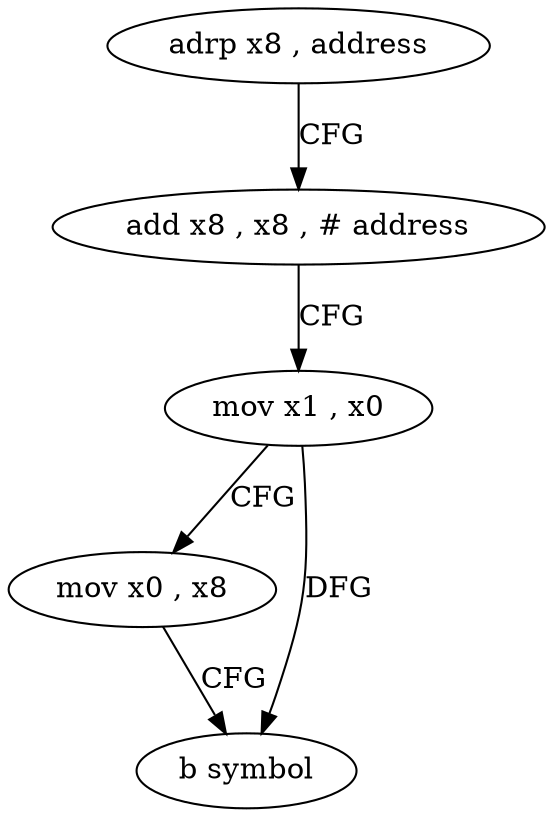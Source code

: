 digraph "func" {
"4242588" [label = "adrp x8 , address" ]
"4242592" [label = "add x8 , x8 , # address" ]
"4242596" [label = "mov x1 , x0" ]
"4242600" [label = "mov x0 , x8" ]
"4242604" [label = "b symbol" ]
"4242588" -> "4242592" [ label = "CFG" ]
"4242592" -> "4242596" [ label = "CFG" ]
"4242596" -> "4242600" [ label = "CFG" ]
"4242596" -> "4242604" [ label = "DFG" ]
"4242600" -> "4242604" [ label = "CFG" ]
}
